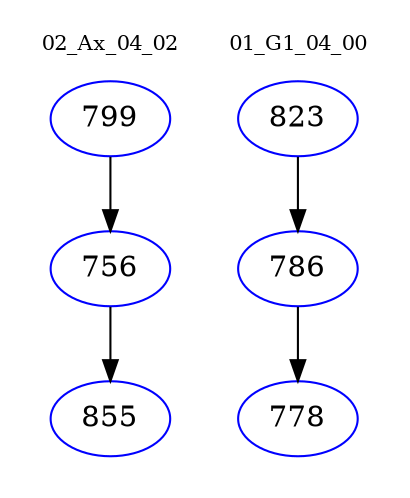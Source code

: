 digraph{
subgraph cluster_0 {
color = white
label = "02_Ax_04_02";
fontsize=10;
T0_799 [label="799", color="blue"]
T0_799 -> T0_756 [color="black"]
T0_756 [label="756", color="blue"]
T0_756 -> T0_855 [color="black"]
T0_855 [label="855", color="blue"]
}
subgraph cluster_1 {
color = white
label = "01_G1_04_00";
fontsize=10;
T1_823 [label="823", color="blue"]
T1_823 -> T1_786 [color="black"]
T1_786 [label="786", color="blue"]
T1_786 -> T1_778 [color="black"]
T1_778 [label="778", color="blue"]
}
}
